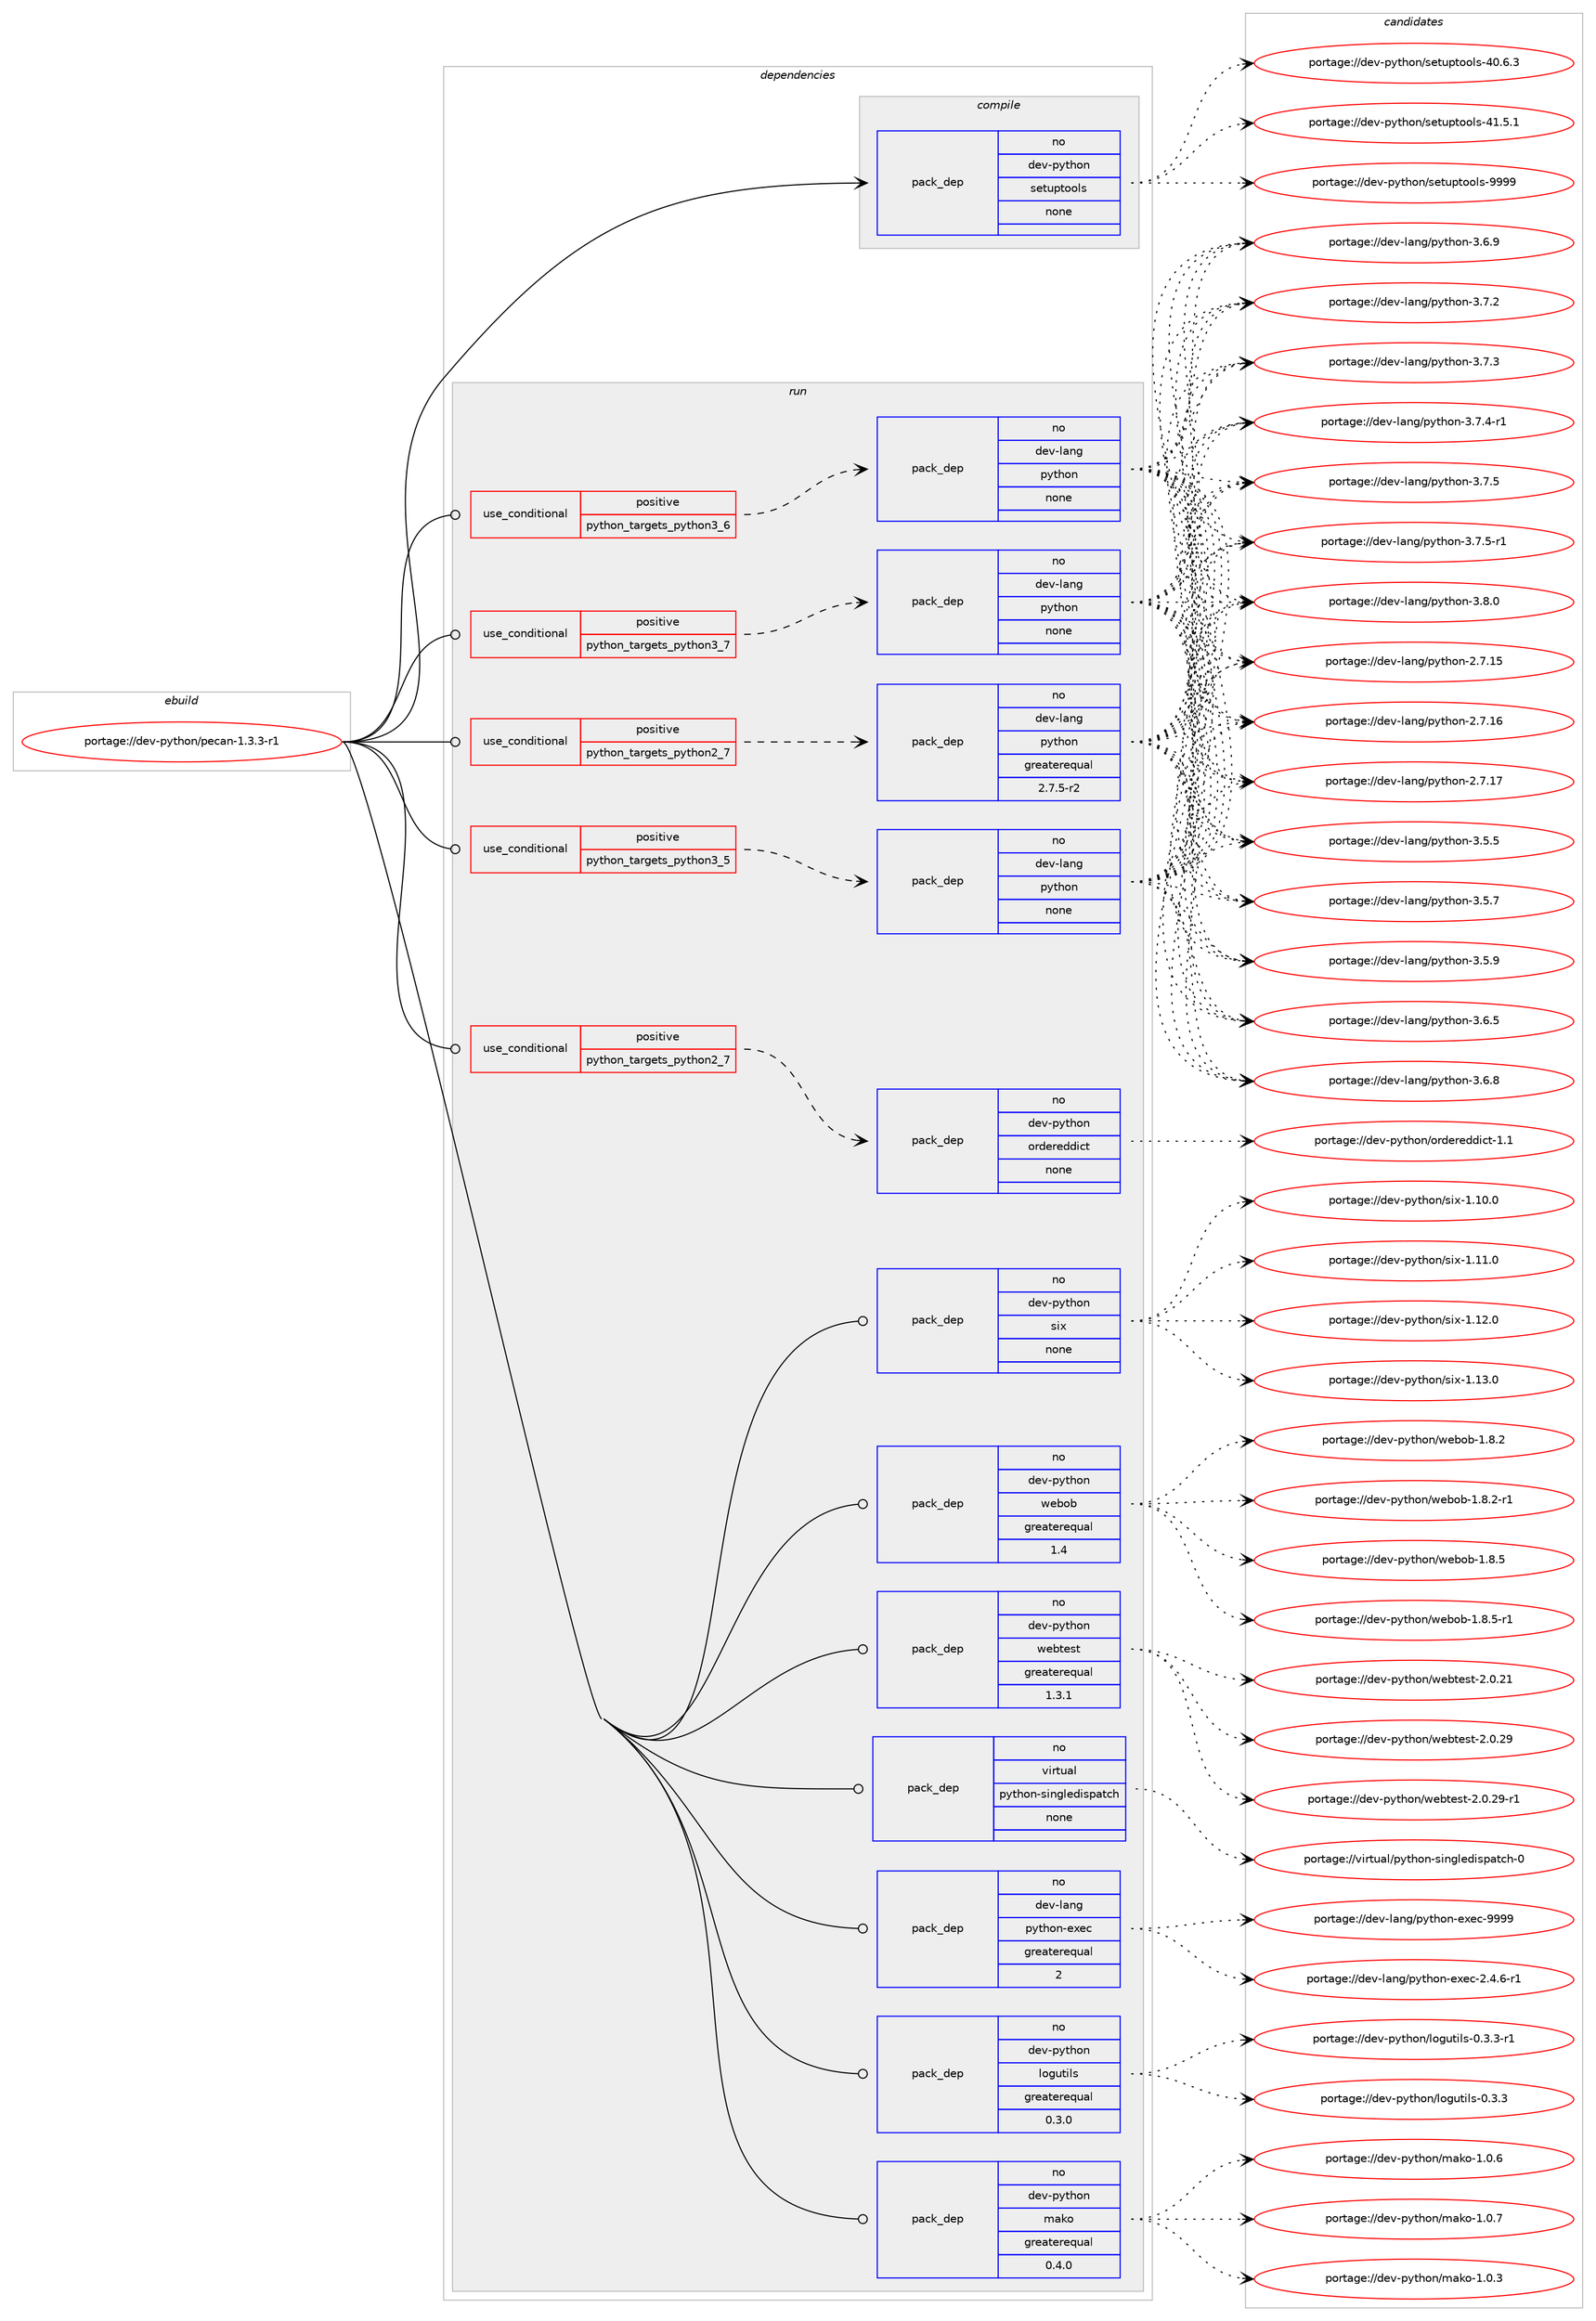 digraph prolog {

# *************
# Graph options
# *************

newrank=true;
concentrate=true;
compound=true;
graph [rankdir=LR,fontname=Helvetica,fontsize=10,ranksep=1.5];#, ranksep=2.5, nodesep=0.2];
edge  [arrowhead=vee];
node  [fontname=Helvetica,fontsize=10];

# **********
# The ebuild
# **********

subgraph cluster_leftcol {
color=gray;
rank=same;
label=<<i>ebuild</i>>;
id [label="portage://dev-python/pecan-1.3.3-r1", color=red, width=4, href="../dev-python/pecan-1.3.3-r1.svg"];
}

# ****************
# The dependencies
# ****************

subgraph cluster_midcol {
color=gray;
label=<<i>dependencies</i>>;
subgraph cluster_compile {
fillcolor="#eeeeee";
style=filled;
label=<<i>compile</i>>;
subgraph pack119481 {
dependency156458 [label=<<TABLE BORDER="0" CELLBORDER="1" CELLSPACING="0" CELLPADDING="4" WIDTH="220"><TR><TD ROWSPAN="6" CELLPADDING="30">pack_dep</TD></TR><TR><TD WIDTH="110">no</TD></TR><TR><TD>dev-python</TD></TR><TR><TD>setuptools</TD></TR><TR><TD>none</TD></TR><TR><TD></TD></TR></TABLE>>, shape=none, color=blue];
}
id:e -> dependency156458:w [weight=20,style="solid",arrowhead="vee"];
}
subgraph cluster_compileandrun {
fillcolor="#eeeeee";
style=filled;
label=<<i>compile and run</i>>;
}
subgraph cluster_run {
fillcolor="#eeeeee";
style=filled;
label=<<i>run</i>>;
subgraph cond33616 {
dependency156459 [label=<<TABLE BORDER="0" CELLBORDER="1" CELLSPACING="0" CELLPADDING="4"><TR><TD ROWSPAN="3" CELLPADDING="10">use_conditional</TD></TR><TR><TD>positive</TD></TR><TR><TD>python_targets_python2_7</TD></TR></TABLE>>, shape=none, color=red];
subgraph pack119482 {
dependency156460 [label=<<TABLE BORDER="0" CELLBORDER="1" CELLSPACING="0" CELLPADDING="4" WIDTH="220"><TR><TD ROWSPAN="6" CELLPADDING="30">pack_dep</TD></TR><TR><TD WIDTH="110">no</TD></TR><TR><TD>dev-lang</TD></TR><TR><TD>python</TD></TR><TR><TD>greaterequal</TD></TR><TR><TD>2.7.5-r2</TD></TR></TABLE>>, shape=none, color=blue];
}
dependency156459:e -> dependency156460:w [weight=20,style="dashed",arrowhead="vee"];
}
id:e -> dependency156459:w [weight=20,style="solid",arrowhead="odot"];
subgraph cond33617 {
dependency156461 [label=<<TABLE BORDER="0" CELLBORDER="1" CELLSPACING="0" CELLPADDING="4"><TR><TD ROWSPAN="3" CELLPADDING="10">use_conditional</TD></TR><TR><TD>positive</TD></TR><TR><TD>python_targets_python2_7</TD></TR></TABLE>>, shape=none, color=red];
subgraph pack119483 {
dependency156462 [label=<<TABLE BORDER="0" CELLBORDER="1" CELLSPACING="0" CELLPADDING="4" WIDTH="220"><TR><TD ROWSPAN="6" CELLPADDING="30">pack_dep</TD></TR><TR><TD WIDTH="110">no</TD></TR><TR><TD>dev-python</TD></TR><TR><TD>ordereddict</TD></TR><TR><TD>none</TD></TR><TR><TD></TD></TR></TABLE>>, shape=none, color=blue];
}
dependency156461:e -> dependency156462:w [weight=20,style="dashed",arrowhead="vee"];
}
id:e -> dependency156461:w [weight=20,style="solid",arrowhead="odot"];
subgraph cond33618 {
dependency156463 [label=<<TABLE BORDER="0" CELLBORDER="1" CELLSPACING="0" CELLPADDING="4"><TR><TD ROWSPAN="3" CELLPADDING="10">use_conditional</TD></TR><TR><TD>positive</TD></TR><TR><TD>python_targets_python3_5</TD></TR></TABLE>>, shape=none, color=red];
subgraph pack119484 {
dependency156464 [label=<<TABLE BORDER="0" CELLBORDER="1" CELLSPACING="0" CELLPADDING="4" WIDTH="220"><TR><TD ROWSPAN="6" CELLPADDING="30">pack_dep</TD></TR><TR><TD WIDTH="110">no</TD></TR><TR><TD>dev-lang</TD></TR><TR><TD>python</TD></TR><TR><TD>none</TD></TR><TR><TD></TD></TR></TABLE>>, shape=none, color=blue];
}
dependency156463:e -> dependency156464:w [weight=20,style="dashed",arrowhead="vee"];
}
id:e -> dependency156463:w [weight=20,style="solid",arrowhead="odot"];
subgraph cond33619 {
dependency156465 [label=<<TABLE BORDER="0" CELLBORDER="1" CELLSPACING="0" CELLPADDING="4"><TR><TD ROWSPAN="3" CELLPADDING="10">use_conditional</TD></TR><TR><TD>positive</TD></TR><TR><TD>python_targets_python3_6</TD></TR></TABLE>>, shape=none, color=red];
subgraph pack119485 {
dependency156466 [label=<<TABLE BORDER="0" CELLBORDER="1" CELLSPACING="0" CELLPADDING="4" WIDTH="220"><TR><TD ROWSPAN="6" CELLPADDING="30">pack_dep</TD></TR><TR><TD WIDTH="110">no</TD></TR><TR><TD>dev-lang</TD></TR><TR><TD>python</TD></TR><TR><TD>none</TD></TR><TR><TD></TD></TR></TABLE>>, shape=none, color=blue];
}
dependency156465:e -> dependency156466:w [weight=20,style="dashed",arrowhead="vee"];
}
id:e -> dependency156465:w [weight=20,style="solid",arrowhead="odot"];
subgraph cond33620 {
dependency156467 [label=<<TABLE BORDER="0" CELLBORDER="1" CELLSPACING="0" CELLPADDING="4"><TR><TD ROWSPAN="3" CELLPADDING="10">use_conditional</TD></TR><TR><TD>positive</TD></TR><TR><TD>python_targets_python3_7</TD></TR></TABLE>>, shape=none, color=red];
subgraph pack119486 {
dependency156468 [label=<<TABLE BORDER="0" CELLBORDER="1" CELLSPACING="0" CELLPADDING="4" WIDTH="220"><TR><TD ROWSPAN="6" CELLPADDING="30">pack_dep</TD></TR><TR><TD WIDTH="110">no</TD></TR><TR><TD>dev-lang</TD></TR><TR><TD>python</TD></TR><TR><TD>none</TD></TR><TR><TD></TD></TR></TABLE>>, shape=none, color=blue];
}
dependency156467:e -> dependency156468:w [weight=20,style="dashed",arrowhead="vee"];
}
id:e -> dependency156467:w [weight=20,style="solid",arrowhead="odot"];
subgraph pack119487 {
dependency156469 [label=<<TABLE BORDER="0" CELLBORDER="1" CELLSPACING="0" CELLPADDING="4" WIDTH="220"><TR><TD ROWSPAN="6" CELLPADDING="30">pack_dep</TD></TR><TR><TD WIDTH="110">no</TD></TR><TR><TD>dev-lang</TD></TR><TR><TD>python-exec</TD></TR><TR><TD>greaterequal</TD></TR><TR><TD>2</TD></TR></TABLE>>, shape=none, color=blue];
}
id:e -> dependency156469:w [weight=20,style="solid",arrowhead="odot"];
subgraph pack119488 {
dependency156470 [label=<<TABLE BORDER="0" CELLBORDER="1" CELLSPACING="0" CELLPADDING="4" WIDTH="220"><TR><TD ROWSPAN="6" CELLPADDING="30">pack_dep</TD></TR><TR><TD WIDTH="110">no</TD></TR><TR><TD>dev-python</TD></TR><TR><TD>logutils</TD></TR><TR><TD>greaterequal</TD></TR><TR><TD>0.3.0</TD></TR></TABLE>>, shape=none, color=blue];
}
id:e -> dependency156470:w [weight=20,style="solid",arrowhead="odot"];
subgraph pack119489 {
dependency156471 [label=<<TABLE BORDER="0" CELLBORDER="1" CELLSPACING="0" CELLPADDING="4" WIDTH="220"><TR><TD ROWSPAN="6" CELLPADDING="30">pack_dep</TD></TR><TR><TD WIDTH="110">no</TD></TR><TR><TD>dev-python</TD></TR><TR><TD>mako</TD></TR><TR><TD>greaterequal</TD></TR><TR><TD>0.4.0</TD></TR></TABLE>>, shape=none, color=blue];
}
id:e -> dependency156471:w [weight=20,style="solid",arrowhead="odot"];
subgraph pack119490 {
dependency156472 [label=<<TABLE BORDER="0" CELLBORDER="1" CELLSPACING="0" CELLPADDING="4" WIDTH="220"><TR><TD ROWSPAN="6" CELLPADDING="30">pack_dep</TD></TR><TR><TD WIDTH="110">no</TD></TR><TR><TD>dev-python</TD></TR><TR><TD>six</TD></TR><TR><TD>none</TD></TR><TR><TD></TD></TR></TABLE>>, shape=none, color=blue];
}
id:e -> dependency156472:w [weight=20,style="solid",arrowhead="odot"];
subgraph pack119491 {
dependency156473 [label=<<TABLE BORDER="0" CELLBORDER="1" CELLSPACING="0" CELLPADDING="4" WIDTH="220"><TR><TD ROWSPAN="6" CELLPADDING="30">pack_dep</TD></TR><TR><TD WIDTH="110">no</TD></TR><TR><TD>dev-python</TD></TR><TR><TD>webob</TD></TR><TR><TD>greaterequal</TD></TR><TR><TD>1.4</TD></TR></TABLE>>, shape=none, color=blue];
}
id:e -> dependency156473:w [weight=20,style="solid",arrowhead="odot"];
subgraph pack119492 {
dependency156474 [label=<<TABLE BORDER="0" CELLBORDER="1" CELLSPACING="0" CELLPADDING="4" WIDTH="220"><TR><TD ROWSPAN="6" CELLPADDING="30">pack_dep</TD></TR><TR><TD WIDTH="110">no</TD></TR><TR><TD>dev-python</TD></TR><TR><TD>webtest</TD></TR><TR><TD>greaterequal</TD></TR><TR><TD>1.3.1</TD></TR></TABLE>>, shape=none, color=blue];
}
id:e -> dependency156474:w [weight=20,style="solid",arrowhead="odot"];
subgraph pack119493 {
dependency156475 [label=<<TABLE BORDER="0" CELLBORDER="1" CELLSPACING="0" CELLPADDING="4" WIDTH="220"><TR><TD ROWSPAN="6" CELLPADDING="30">pack_dep</TD></TR><TR><TD WIDTH="110">no</TD></TR><TR><TD>virtual</TD></TR><TR><TD>python-singledispatch</TD></TR><TR><TD>none</TD></TR><TR><TD></TD></TR></TABLE>>, shape=none, color=blue];
}
id:e -> dependency156475:w [weight=20,style="solid",arrowhead="odot"];
}
}

# **************
# The candidates
# **************

subgraph cluster_choices {
rank=same;
color=gray;
label=<<i>candidates</i>>;

subgraph choice119481 {
color=black;
nodesep=1;
choiceportage100101118451121211161041111104711510111611711211611111110811545524846544651 [label="portage://dev-python/setuptools-40.6.3", color=red, width=4,href="../dev-python/setuptools-40.6.3.svg"];
choiceportage100101118451121211161041111104711510111611711211611111110811545524946534649 [label="portage://dev-python/setuptools-41.5.1", color=red, width=4,href="../dev-python/setuptools-41.5.1.svg"];
choiceportage10010111845112121116104111110471151011161171121161111111081154557575757 [label="portage://dev-python/setuptools-9999", color=red, width=4,href="../dev-python/setuptools-9999.svg"];
dependency156458:e -> choiceportage100101118451121211161041111104711510111611711211611111110811545524846544651:w [style=dotted,weight="100"];
dependency156458:e -> choiceportage100101118451121211161041111104711510111611711211611111110811545524946534649:w [style=dotted,weight="100"];
dependency156458:e -> choiceportage10010111845112121116104111110471151011161171121161111111081154557575757:w [style=dotted,weight="100"];
}
subgraph choice119482 {
color=black;
nodesep=1;
choiceportage10010111845108971101034711212111610411111045504655464953 [label="portage://dev-lang/python-2.7.15", color=red, width=4,href="../dev-lang/python-2.7.15.svg"];
choiceportage10010111845108971101034711212111610411111045504655464954 [label="portage://dev-lang/python-2.7.16", color=red, width=4,href="../dev-lang/python-2.7.16.svg"];
choiceportage10010111845108971101034711212111610411111045504655464955 [label="portage://dev-lang/python-2.7.17", color=red, width=4,href="../dev-lang/python-2.7.17.svg"];
choiceportage100101118451089711010347112121116104111110455146534653 [label="portage://dev-lang/python-3.5.5", color=red, width=4,href="../dev-lang/python-3.5.5.svg"];
choiceportage100101118451089711010347112121116104111110455146534655 [label="portage://dev-lang/python-3.5.7", color=red, width=4,href="../dev-lang/python-3.5.7.svg"];
choiceportage100101118451089711010347112121116104111110455146534657 [label="portage://dev-lang/python-3.5.9", color=red, width=4,href="../dev-lang/python-3.5.9.svg"];
choiceportage100101118451089711010347112121116104111110455146544653 [label="portage://dev-lang/python-3.6.5", color=red, width=4,href="../dev-lang/python-3.6.5.svg"];
choiceportage100101118451089711010347112121116104111110455146544656 [label="portage://dev-lang/python-3.6.8", color=red, width=4,href="../dev-lang/python-3.6.8.svg"];
choiceportage100101118451089711010347112121116104111110455146544657 [label="portage://dev-lang/python-3.6.9", color=red, width=4,href="../dev-lang/python-3.6.9.svg"];
choiceportage100101118451089711010347112121116104111110455146554650 [label="portage://dev-lang/python-3.7.2", color=red, width=4,href="../dev-lang/python-3.7.2.svg"];
choiceportage100101118451089711010347112121116104111110455146554651 [label="portage://dev-lang/python-3.7.3", color=red, width=4,href="../dev-lang/python-3.7.3.svg"];
choiceportage1001011184510897110103471121211161041111104551465546524511449 [label="portage://dev-lang/python-3.7.4-r1", color=red, width=4,href="../dev-lang/python-3.7.4-r1.svg"];
choiceportage100101118451089711010347112121116104111110455146554653 [label="portage://dev-lang/python-3.7.5", color=red, width=4,href="../dev-lang/python-3.7.5.svg"];
choiceportage1001011184510897110103471121211161041111104551465546534511449 [label="portage://dev-lang/python-3.7.5-r1", color=red, width=4,href="../dev-lang/python-3.7.5-r1.svg"];
choiceportage100101118451089711010347112121116104111110455146564648 [label="portage://dev-lang/python-3.8.0", color=red, width=4,href="../dev-lang/python-3.8.0.svg"];
dependency156460:e -> choiceportage10010111845108971101034711212111610411111045504655464953:w [style=dotted,weight="100"];
dependency156460:e -> choiceportage10010111845108971101034711212111610411111045504655464954:w [style=dotted,weight="100"];
dependency156460:e -> choiceportage10010111845108971101034711212111610411111045504655464955:w [style=dotted,weight="100"];
dependency156460:e -> choiceportage100101118451089711010347112121116104111110455146534653:w [style=dotted,weight="100"];
dependency156460:e -> choiceportage100101118451089711010347112121116104111110455146534655:w [style=dotted,weight="100"];
dependency156460:e -> choiceportage100101118451089711010347112121116104111110455146534657:w [style=dotted,weight="100"];
dependency156460:e -> choiceportage100101118451089711010347112121116104111110455146544653:w [style=dotted,weight="100"];
dependency156460:e -> choiceportage100101118451089711010347112121116104111110455146544656:w [style=dotted,weight="100"];
dependency156460:e -> choiceportage100101118451089711010347112121116104111110455146544657:w [style=dotted,weight="100"];
dependency156460:e -> choiceportage100101118451089711010347112121116104111110455146554650:w [style=dotted,weight="100"];
dependency156460:e -> choiceportage100101118451089711010347112121116104111110455146554651:w [style=dotted,weight="100"];
dependency156460:e -> choiceportage1001011184510897110103471121211161041111104551465546524511449:w [style=dotted,weight="100"];
dependency156460:e -> choiceportage100101118451089711010347112121116104111110455146554653:w [style=dotted,weight="100"];
dependency156460:e -> choiceportage1001011184510897110103471121211161041111104551465546534511449:w [style=dotted,weight="100"];
dependency156460:e -> choiceportage100101118451089711010347112121116104111110455146564648:w [style=dotted,weight="100"];
}
subgraph choice119483 {
color=black;
nodesep=1;
choiceportage10010111845112121116104111110471111141001011141011001001059911645494649 [label="portage://dev-python/ordereddict-1.1", color=red, width=4,href="../dev-python/ordereddict-1.1.svg"];
dependency156462:e -> choiceportage10010111845112121116104111110471111141001011141011001001059911645494649:w [style=dotted,weight="100"];
}
subgraph choice119484 {
color=black;
nodesep=1;
choiceportage10010111845108971101034711212111610411111045504655464953 [label="portage://dev-lang/python-2.7.15", color=red, width=4,href="../dev-lang/python-2.7.15.svg"];
choiceportage10010111845108971101034711212111610411111045504655464954 [label="portage://dev-lang/python-2.7.16", color=red, width=4,href="../dev-lang/python-2.7.16.svg"];
choiceportage10010111845108971101034711212111610411111045504655464955 [label="portage://dev-lang/python-2.7.17", color=red, width=4,href="../dev-lang/python-2.7.17.svg"];
choiceportage100101118451089711010347112121116104111110455146534653 [label="portage://dev-lang/python-3.5.5", color=red, width=4,href="../dev-lang/python-3.5.5.svg"];
choiceportage100101118451089711010347112121116104111110455146534655 [label="portage://dev-lang/python-3.5.7", color=red, width=4,href="../dev-lang/python-3.5.7.svg"];
choiceportage100101118451089711010347112121116104111110455146534657 [label="portage://dev-lang/python-3.5.9", color=red, width=4,href="../dev-lang/python-3.5.9.svg"];
choiceportage100101118451089711010347112121116104111110455146544653 [label="portage://dev-lang/python-3.6.5", color=red, width=4,href="../dev-lang/python-3.6.5.svg"];
choiceportage100101118451089711010347112121116104111110455146544656 [label="portage://dev-lang/python-3.6.8", color=red, width=4,href="../dev-lang/python-3.6.8.svg"];
choiceportage100101118451089711010347112121116104111110455146544657 [label="portage://dev-lang/python-3.6.9", color=red, width=4,href="../dev-lang/python-3.6.9.svg"];
choiceportage100101118451089711010347112121116104111110455146554650 [label="portage://dev-lang/python-3.7.2", color=red, width=4,href="../dev-lang/python-3.7.2.svg"];
choiceportage100101118451089711010347112121116104111110455146554651 [label="portage://dev-lang/python-3.7.3", color=red, width=4,href="../dev-lang/python-3.7.3.svg"];
choiceportage1001011184510897110103471121211161041111104551465546524511449 [label="portage://dev-lang/python-3.7.4-r1", color=red, width=4,href="../dev-lang/python-3.7.4-r1.svg"];
choiceportage100101118451089711010347112121116104111110455146554653 [label="portage://dev-lang/python-3.7.5", color=red, width=4,href="../dev-lang/python-3.7.5.svg"];
choiceportage1001011184510897110103471121211161041111104551465546534511449 [label="portage://dev-lang/python-3.7.5-r1", color=red, width=4,href="../dev-lang/python-3.7.5-r1.svg"];
choiceportage100101118451089711010347112121116104111110455146564648 [label="portage://dev-lang/python-3.8.0", color=red, width=4,href="../dev-lang/python-3.8.0.svg"];
dependency156464:e -> choiceportage10010111845108971101034711212111610411111045504655464953:w [style=dotted,weight="100"];
dependency156464:e -> choiceportage10010111845108971101034711212111610411111045504655464954:w [style=dotted,weight="100"];
dependency156464:e -> choiceportage10010111845108971101034711212111610411111045504655464955:w [style=dotted,weight="100"];
dependency156464:e -> choiceportage100101118451089711010347112121116104111110455146534653:w [style=dotted,weight="100"];
dependency156464:e -> choiceportage100101118451089711010347112121116104111110455146534655:w [style=dotted,weight="100"];
dependency156464:e -> choiceportage100101118451089711010347112121116104111110455146534657:w [style=dotted,weight="100"];
dependency156464:e -> choiceportage100101118451089711010347112121116104111110455146544653:w [style=dotted,weight="100"];
dependency156464:e -> choiceportage100101118451089711010347112121116104111110455146544656:w [style=dotted,weight="100"];
dependency156464:e -> choiceportage100101118451089711010347112121116104111110455146544657:w [style=dotted,weight="100"];
dependency156464:e -> choiceportage100101118451089711010347112121116104111110455146554650:w [style=dotted,weight="100"];
dependency156464:e -> choiceportage100101118451089711010347112121116104111110455146554651:w [style=dotted,weight="100"];
dependency156464:e -> choiceportage1001011184510897110103471121211161041111104551465546524511449:w [style=dotted,weight="100"];
dependency156464:e -> choiceportage100101118451089711010347112121116104111110455146554653:w [style=dotted,weight="100"];
dependency156464:e -> choiceportage1001011184510897110103471121211161041111104551465546534511449:w [style=dotted,weight="100"];
dependency156464:e -> choiceportage100101118451089711010347112121116104111110455146564648:w [style=dotted,weight="100"];
}
subgraph choice119485 {
color=black;
nodesep=1;
choiceportage10010111845108971101034711212111610411111045504655464953 [label="portage://dev-lang/python-2.7.15", color=red, width=4,href="../dev-lang/python-2.7.15.svg"];
choiceportage10010111845108971101034711212111610411111045504655464954 [label="portage://dev-lang/python-2.7.16", color=red, width=4,href="../dev-lang/python-2.7.16.svg"];
choiceportage10010111845108971101034711212111610411111045504655464955 [label="portage://dev-lang/python-2.7.17", color=red, width=4,href="../dev-lang/python-2.7.17.svg"];
choiceportage100101118451089711010347112121116104111110455146534653 [label="portage://dev-lang/python-3.5.5", color=red, width=4,href="../dev-lang/python-3.5.5.svg"];
choiceportage100101118451089711010347112121116104111110455146534655 [label="portage://dev-lang/python-3.5.7", color=red, width=4,href="../dev-lang/python-3.5.7.svg"];
choiceportage100101118451089711010347112121116104111110455146534657 [label="portage://dev-lang/python-3.5.9", color=red, width=4,href="../dev-lang/python-3.5.9.svg"];
choiceportage100101118451089711010347112121116104111110455146544653 [label="portage://dev-lang/python-3.6.5", color=red, width=4,href="../dev-lang/python-3.6.5.svg"];
choiceportage100101118451089711010347112121116104111110455146544656 [label="portage://dev-lang/python-3.6.8", color=red, width=4,href="../dev-lang/python-3.6.8.svg"];
choiceportage100101118451089711010347112121116104111110455146544657 [label="portage://dev-lang/python-3.6.9", color=red, width=4,href="../dev-lang/python-3.6.9.svg"];
choiceportage100101118451089711010347112121116104111110455146554650 [label="portage://dev-lang/python-3.7.2", color=red, width=4,href="../dev-lang/python-3.7.2.svg"];
choiceportage100101118451089711010347112121116104111110455146554651 [label="portage://dev-lang/python-3.7.3", color=red, width=4,href="../dev-lang/python-3.7.3.svg"];
choiceportage1001011184510897110103471121211161041111104551465546524511449 [label="portage://dev-lang/python-3.7.4-r1", color=red, width=4,href="../dev-lang/python-3.7.4-r1.svg"];
choiceportage100101118451089711010347112121116104111110455146554653 [label="portage://dev-lang/python-3.7.5", color=red, width=4,href="../dev-lang/python-3.7.5.svg"];
choiceportage1001011184510897110103471121211161041111104551465546534511449 [label="portage://dev-lang/python-3.7.5-r1", color=red, width=4,href="../dev-lang/python-3.7.5-r1.svg"];
choiceportage100101118451089711010347112121116104111110455146564648 [label="portage://dev-lang/python-3.8.0", color=red, width=4,href="../dev-lang/python-3.8.0.svg"];
dependency156466:e -> choiceportage10010111845108971101034711212111610411111045504655464953:w [style=dotted,weight="100"];
dependency156466:e -> choiceportage10010111845108971101034711212111610411111045504655464954:w [style=dotted,weight="100"];
dependency156466:e -> choiceportage10010111845108971101034711212111610411111045504655464955:w [style=dotted,weight="100"];
dependency156466:e -> choiceportage100101118451089711010347112121116104111110455146534653:w [style=dotted,weight="100"];
dependency156466:e -> choiceportage100101118451089711010347112121116104111110455146534655:w [style=dotted,weight="100"];
dependency156466:e -> choiceportage100101118451089711010347112121116104111110455146534657:w [style=dotted,weight="100"];
dependency156466:e -> choiceportage100101118451089711010347112121116104111110455146544653:w [style=dotted,weight="100"];
dependency156466:e -> choiceportage100101118451089711010347112121116104111110455146544656:w [style=dotted,weight="100"];
dependency156466:e -> choiceportage100101118451089711010347112121116104111110455146544657:w [style=dotted,weight="100"];
dependency156466:e -> choiceportage100101118451089711010347112121116104111110455146554650:w [style=dotted,weight="100"];
dependency156466:e -> choiceportage100101118451089711010347112121116104111110455146554651:w [style=dotted,weight="100"];
dependency156466:e -> choiceportage1001011184510897110103471121211161041111104551465546524511449:w [style=dotted,weight="100"];
dependency156466:e -> choiceportage100101118451089711010347112121116104111110455146554653:w [style=dotted,weight="100"];
dependency156466:e -> choiceportage1001011184510897110103471121211161041111104551465546534511449:w [style=dotted,weight="100"];
dependency156466:e -> choiceportage100101118451089711010347112121116104111110455146564648:w [style=dotted,weight="100"];
}
subgraph choice119486 {
color=black;
nodesep=1;
choiceportage10010111845108971101034711212111610411111045504655464953 [label="portage://dev-lang/python-2.7.15", color=red, width=4,href="../dev-lang/python-2.7.15.svg"];
choiceportage10010111845108971101034711212111610411111045504655464954 [label="portage://dev-lang/python-2.7.16", color=red, width=4,href="../dev-lang/python-2.7.16.svg"];
choiceportage10010111845108971101034711212111610411111045504655464955 [label="portage://dev-lang/python-2.7.17", color=red, width=4,href="../dev-lang/python-2.7.17.svg"];
choiceportage100101118451089711010347112121116104111110455146534653 [label="portage://dev-lang/python-3.5.5", color=red, width=4,href="../dev-lang/python-3.5.5.svg"];
choiceportage100101118451089711010347112121116104111110455146534655 [label="portage://dev-lang/python-3.5.7", color=red, width=4,href="../dev-lang/python-3.5.7.svg"];
choiceportage100101118451089711010347112121116104111110455146534657 [label="portage://dev-lang/python-3.5.9", color=red, width=4,href="../dev-lang/python-3.5.9.svg"];
choiceportage100101118451089711010347112121116104111110455146544653 [label="portage://dev-lang/python-3.6.5", color=red, width=4,href="../dev-lang/python-3.6.5.svg"];
choiceportage100101118451089711010347112121116104111110455146544656 [label="portage://dev-lang/python-3.6.8", color=red, width=4,href="../dev-lang/python-3.6.8.svg"];
choiceportage100101118451089711010347112121116104111110455146544657 [label="portage://dev-lang/python-3.6.9", color=red, width=4,href="../dev-lang/python-3.6.9.svg"];
choiceportage100101118451089711010347112121116104111110455146554650 [label="portage://dev-lang/python-3.7.2", color=red, width=4,href="../dev-lang/python-3.7.2.svg"];
choiceportage100101118451089711010347112121116104111110455146554651 [label="portage://dev-lang/python-3.7.3", color=red, width=4,href="../dev-lang/python-3.7.3.svg"];
choiceportage1001011184510897110103471121211161041111104551465546524511449 [label="portage://dev-lang/python-3.7.4-r1", color=red, width=4,href="../dev-lang/python-3.7.4-r1.svg"];
choiceportage100101118451089711010347112121116104111110455146554653 [label="portage://dev-lang/python-3.7.5", color=red, width=4,href="../dev-lang/python-3.7.5.svg"];
choiceportage1001011184510897110103471121211161041111104551465546534511449 [label="portage://dev-lang/python-3.7.5-r1", color=red, width=4,href="../dev-lang/python-3.7.5-r1.svg"];
choiceportage100101118451089711010347112121116104111110455146564648 [label="portage://dev-lang/python-3.8.0", color=red, width=4,href="../dev-lang/python-3.8.0.svg"];
dependency156468:e -> choiceportage10010111845108971101034711212111610411111045504655464953:w [style=dotted,weight="100"];
dependency156468:e -> choiceportage10010111845108971101034711212111610411111045504655464954:w [style=dotted,weight="100"];
dependency156468:e -> choiceportage10010111845108971101034711212111610411111045504655464955:w [style=dotted,weight="100"];
dependency156468:e -> choiceportage100101118451089711010347112121116104111110455146534653:w [style=dotted,weight="100"];
dependency156468:e -> choiceportage100101118451089711010347112121116104111110455146534655:w [style=dotted,weight="100"];
dependency156468:e -> choiceportage100101118451089711010347112121116104111110455146534657:w [style=dotted,weight="100"];
dependency156468:e -> choiceportage100101118451089711010347112121116104111110455146544653:w [style=dotted,weight="100"];
dependency156468:e -> choiceportage100101118451089711010347112121116104111110455146544656:w [style=dotted,weight="100"];
dependency156468:e -> choiceportage100101118451089711010347112121116104111110455146544657:w [style=dotted,weight="100"];
dependency156468:e -> choiceportage100101118451089711010347112121116104111110455146554650:w [style=dotted,weight="100"];
dependency156468:e -> choiceportage100101118451089711010347112121116104111110455146554651:w [style=dotted,weight="100"];
dependency156468:e -> choiceportage1001011184510897110103471121211161041111104551465546524511449:w [style=dotted,weight="100"];
dependency156468:e -> choiceportage100101118451089711010347112121116104111110455146554653:w [style=dotted,weight="100"];
dependency156468:e -> choiceportage1001011184510897110103471121211161041111104551465546534511449:w [style=dotted,weight="100"];
dependency156468:e -> choiceportage100101118451089711010347112121116104111110455146564648:w [style=dotted,weight="100"];
}
subgraph choice119487 {
color=black;
nodesep=1;
choiceportage10010111845108971101034711212111610411111045101120101994550465246544511449 [label="portage://dev-lang/python-exec-2.4.6-r1", color=red, width=4,href="../dev-lang/python-exec-2.4.6-r1.svg"];
choiceportage10010111845108971101034711212111610411111045101120101994557575757 [label="portage://dev-lang/python-exec-9999", color=red, width=4,href="../dev-lang/python-exec-9999.svg"];
dependency156469:e -> choiceportage10010111845108971101034711212111610411111045101120101994550465246544511449:w [style=dotted,weight="100"];
dependency156469:e -> choiceportage10010111845108971101034711212111610411111045101120101994557575757:w [style=dotted,weight="100"];
}
subgraph choice119488 {
color=black;
nodesep=1;
choiceportage1001011184511212111610411111047108111103117116105108115454846514651 [label="portage://dev-python/logutils-0.3.3", color=red, width=4,href="../dev-python/logutils-0.3.3.svg"];
choiceportage10010111845112121116104111110471081111031171161051081154548465146514511449 [label="portage://dev-python/logutils-0.3.3-r1", color=red, width=4,href="../dev-python/logutils-0.3.3-r1.svg"];
dependency156470:e -> choiceportage1001011184511212111610411111047108111103117116105108115454846514651:w [style=dotted,weight="100"];
dependency156470:e -> choiceportage10010111845112121116104111110471081111031171161051081154548465146514511449:w [style=dotted,weight="100"];
}
subgraph choice119489 {
color=black;
nodesep=1;
choiceportage100101118451121211161041111104710997107111454946484651 [label="portage://dev-python/mako-1.0.3", color=red, width=4,href="../dev-python/mako-1.0.3.svg"];
choiceportage100101118451121211161041111104710997107111454946484654 [label="portage://dev-python/mako-1.0.6", color=red, width=4,href="../dev-python/mako-1.0.6.svg"];
choiceportage100101118451121211161041111104710997107111454946484655 [label="portage://dev-python/mako-1.0.7", color=red, width=4,href="../dev-python/mako-1.0.7.svg"];
dependency156471:e -> choiceportage100101118451121211161041111104710997107111454946484651:w [style=dotted,weight="100"];
dependency156471:e -> choiceportage100101118451121211161041111104710997107111454946484654:w [style=dotted,weight="100"];
dependency156471:e -> choiceportage100101118451121211161041111104710997107111454946484655:w [style=dotted,weight="100"];
}
subgraph choice119490 {
color=black;
nodesep=1;
choiceportage100101118451121211161041111104711510512045494649484648 [label="portage://dev-python/six-1.10.0", color=red, width=4,href="../dev-python/six-1.10.0.svg"];
choiceportage100101118451121211161041111104711510512045494649494648 [label="portage://dev-python/six-1.11.0", color=red, width=4,href="../dev-python/six-1.11.0.svg"];
choiceportage100101118451121211161041111104711510512045494649504648 [label="portage://dev-python/six-1.12.0", color=red, width=4,href="../dev-python/six-1.12.0.svg"];
choiceportage100101118451121211161041111104711510512045494649514648 [label="portage://dev-python/six-1.13.0", color=red, width=4,href="../dev-python/six-1.13.0.svg"];
dependency156472:e -> choiceportage100101118451121211161041111104711510512045494649484648:w [style=dotted,weight="100"];
dependency156472:e -> choiceportage100101118451121211161041111104711510512045494649494648:w [style=dotted,weight="100"];
dependency156472:e -> choiceportage100101118451121211161041111104711510512045494649504648:w [style=dotted,weight="100"];
dependency156472:e -> choiceportage100101118451121211161041111104711510512045494649514648:w [style=dotted,weight="100"];
}
subgraph choice119491 {
color=black;
nodesep=1;
choiceportage10010111845112121116104111110471191019811198454946564650 [label="portage://dev-python/webob-1.8.2", color=red, width=4,href="../dev-python/webob-1.8.2.svg"];
choiceportage100101118451121211161041111104711910198111984549465646504511449 [label="portage://dev-python/webob-1.8.2-r1", color=red, width=4,href="../dev-python/webob-1.8.2-r1.svg"];
choiceportage10010111845112121116104111110471191019811198454946564653 [label="portage://dev-python/webob-1.8.5", color=red, width=4,href="../dev-python/webob-1.8.5.svg"];
choiceportage100101118451121211161041111104711910198111984549465646534511449 [label="portage://dev-python/webob-1.8.5-r1", color=red, width=4,href="../dev-python/webob-1.8.5-r1.svg"];
dependency156473:e -> choiceportage10010111845112121116104111110471191019811198454946564650:w [style=dotted,weight="100"];
dependency156473:e -> choiceportage100101118451121211161041111104711910198111984549465646504511449:w [style=dotted,weight="100"];
dependency156473:e -> choiceportage10010111845112121116104111110471191019811198454946564653:w [style=dotted,weight="100"];
dependency156473:e -> choiceportage100101118451121211161041111104711910198111984549465646534511449:w [style=dotted,weight="100"];
}
subgraph choice119492 {
color=black;
nodesep=1;
choiceportage10010111845112121116104111110471191019811610111511645504648465049 [label="portage://dev-python/webtest-2.0.21", color=red, width=4,href="../dev-python/webtest-2.0.21.svg"];
choiceportage10010111845112121116104111110471191019811610111511645504648465057 [label="portage://dev-python/webtest-2.0.29", color=red, width=4,href="../dev-python/webtest-2.0.29.svg"];
choiceportage100101118451121211161041111104711910198116101115116455046484650574511449 [label="portage://dev-python/webtest-2.0.29-r1", color=red, width=4,href="../dev-python/webtest-2.0.29-r1.svg"];
dependency156474:e -> choiceportage10010111845112121116104111110471191019811610111511645504648465049:w [style=dotted,weight="100"];
dependency156474:e -> choiceportage10010111845112121116104111110471191019811610111511645504648465057:w [style=dotted,weight="100"];
dependency156474:e -> choiceportage100101118451121211161041111104711910198116101115116455046484650574511449:w [style=dotted,weight="100"];
}
subgraph choice119493 {
color=black;
nodesep=1;
choiceportage11810511411611797108471121211161041111104511510511010310810110010511511297116991044548 [label="portage://virtual/python-singledispatch-0", color=red, width=4,href="../virtual/python-singledispatch-0.svg"];
dependency156475:e -> choiceportage11810511411611797108471121211161041111104511510511010310810110010511511297116991044548:w [style=dotted,weight="100"];
}
}

}
